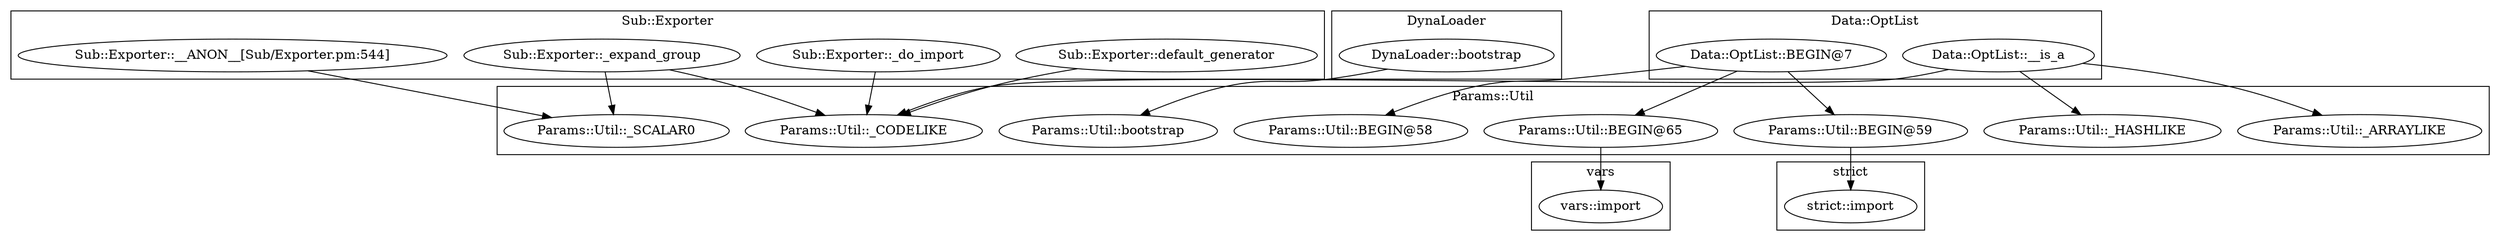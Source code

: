 digraph {
graph [overlap=false]
subgraph cluster_Sub_Exporter {
	label="Sub::Exporter";
	"Sub::Exporter::default_generator";
	"Sub::Exporter::_expand_group";
	"Sub::Exporter::__ANON__[Sub/Exporter.pm:544]";
	"Sub::Exporter::_do_import";
}
subgraph cluster_DynaLoader {
	label="DynaLoader";
	"DynaLoader::bootstrap";
}
subgraph cluster_vars {
	label="vars";
	"vars::import";
}
subgraph cluster_Data_OptList {
	label="Data::OptList";
	"Data::OptList::__is_a";
	"Data::OptList::BEGIN@7";
}
subgraph cluster_strict {
	label="strict";
	"strict::import";
}
subgraph cluster_Params_Util {
	label="Params::Util";
	"Params::Util::bootstrap";
	"Params::Util::_ARRAYLIKE";
	"Params::Util::BEGIN@65";
	"Params::Util::BEGIN@58";
	"Params::Util::_CODELIKE";
	"Params::Util::_SCALAR0";
	"Params::Util::_HASHLIKE";
	"Params::Util::BEGIN@59";
}
"DynaLoader::bootstrap" -> "Params::Util::bootstrap";
"Data::OptList::BEGIN@7" -> "Params::Util::BEGIN@65";
"Data::OptList::BEGIN@7" -> "Params::Util::BEGIN@59";
"Data::OptList::__is_a" -> "Params::Util::_ARRAYLIKE";
"Data::OptList::BEGIN@7" -> "Params::Util::BEGIN@58";
"Data::OptList::__is_a" -> "Params::Util::_HASHLIKE";
"Sub::Exporter::default_generator" -> "Params::Util::_CODELIKE";
"Sub::Exporter::_expand_group" -> "Params::Util::_CODELIKE";
"Data::OptList::__is_a" -> "Params::Util::_CODELIKE";
"Sub::Exporter::_do_import" -> "Params::Util::_CODELIKE";
"Params::Util::BEGIN@65" -> "vars::import";
"Sub::Exporter::_expand_group" -> "Params::Util::_SCALAR0";
"Sub::Exporter::__ANON__[Sub/Exporter.pm:544]" -> "Params::Util::_SCALAR0";
"Params::Util::BEGIN@59" -> "strict::import";
}
